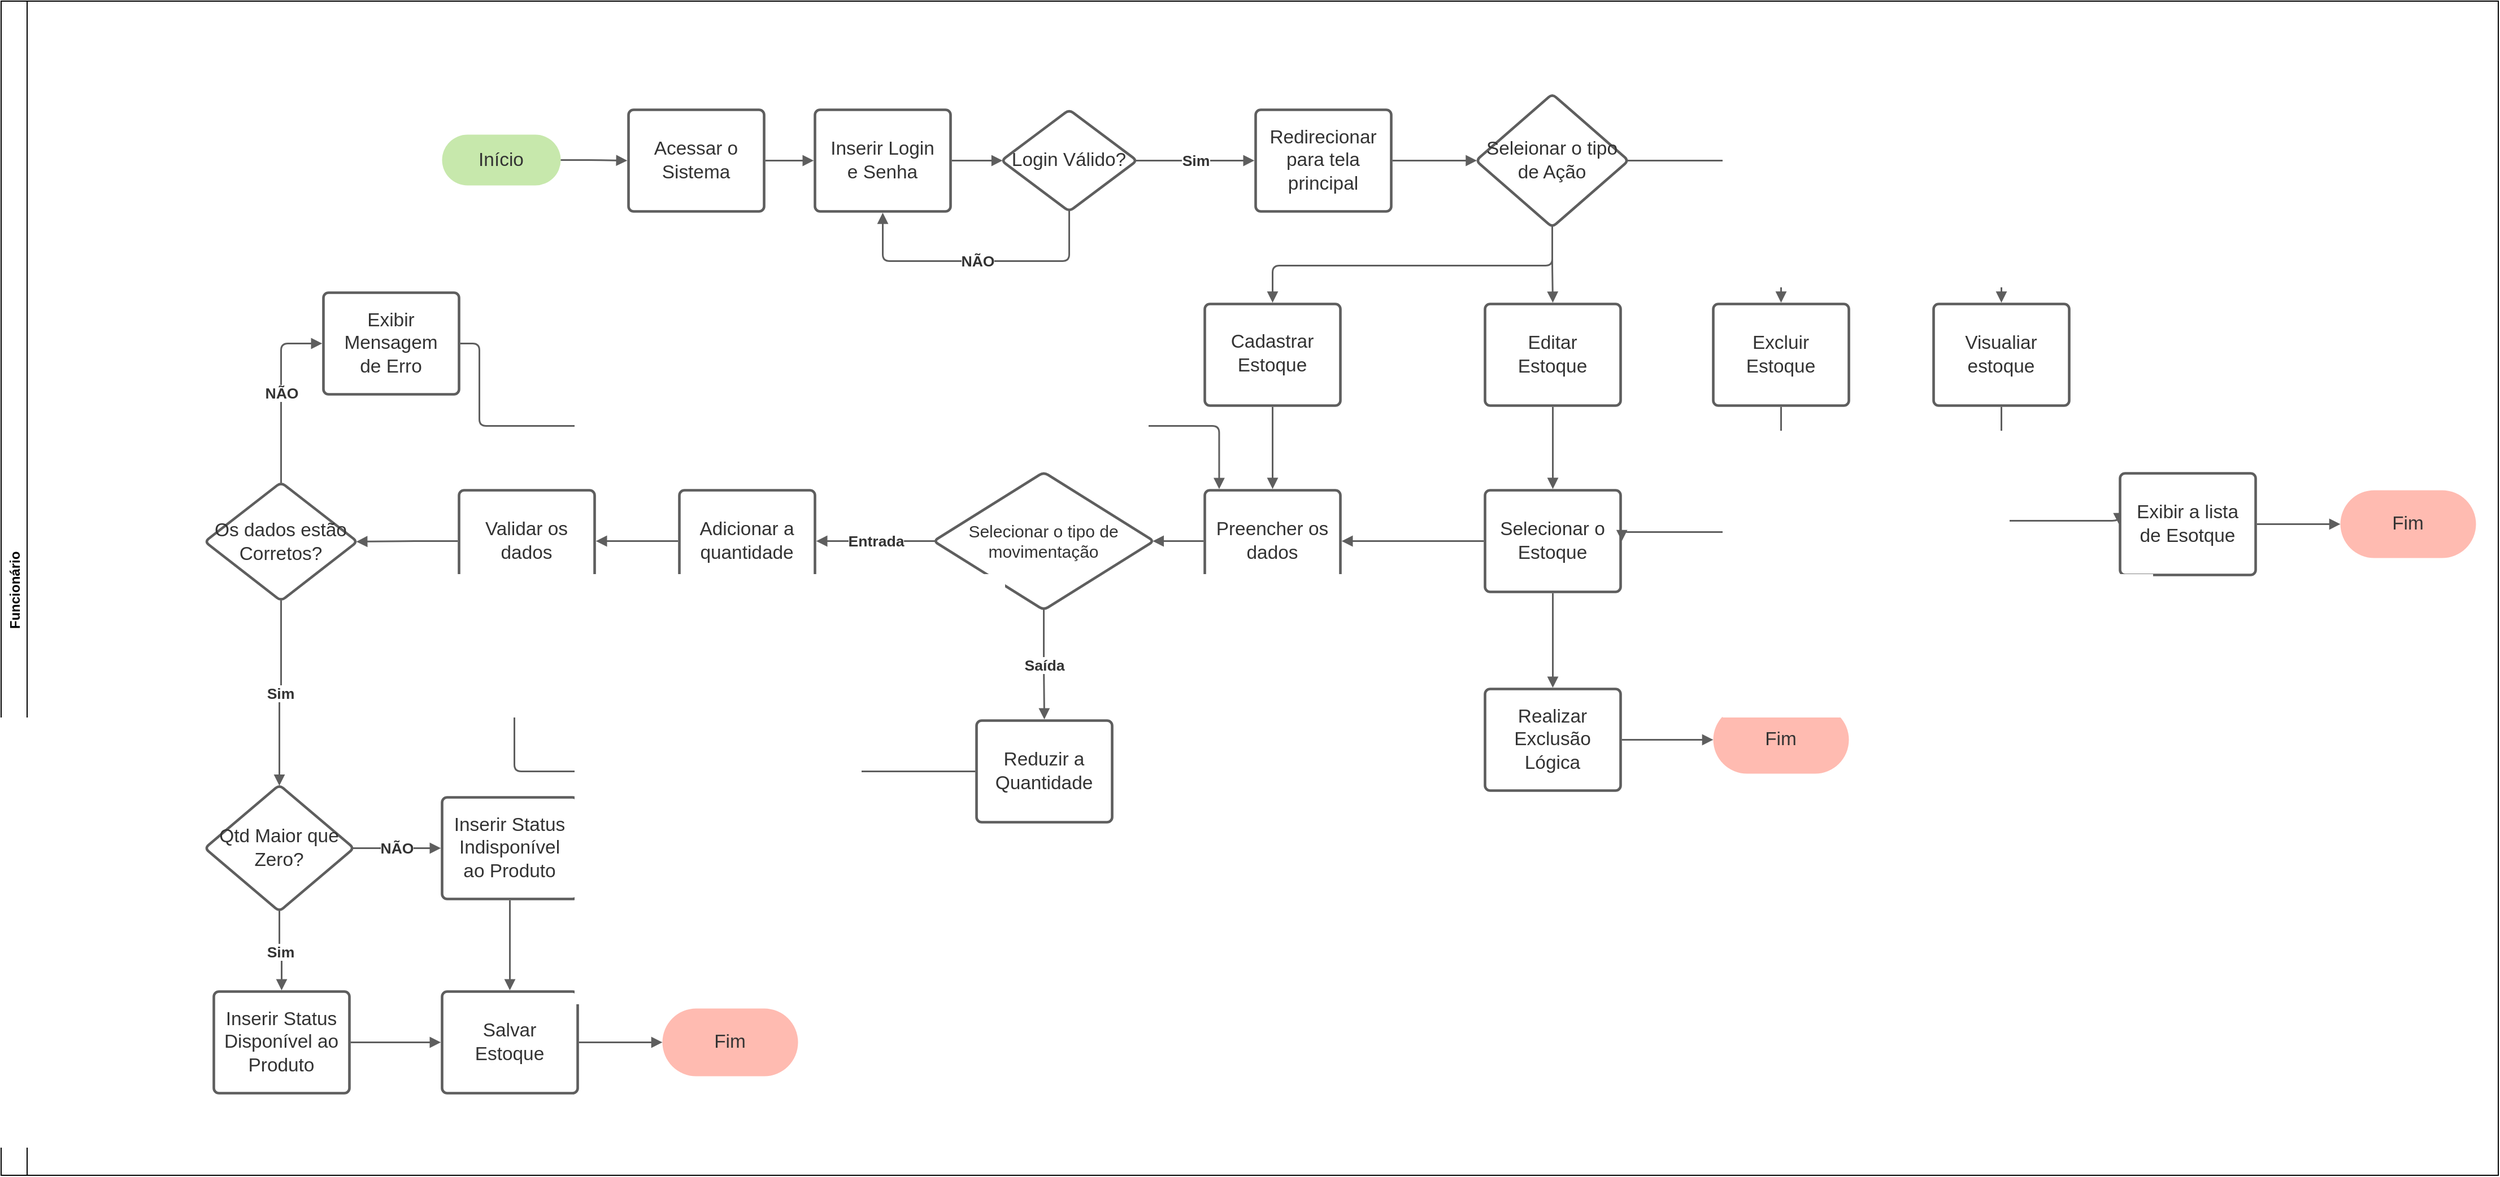 <mxfile version="14.9.2" type="device"><diagram id="-V2VCmPniAfhCXOUfl4t" name="Page-1"><mxGraphModel dx="2764" dy="1590" grid="1" gridSize="10" guides="1" tooltips="1" connect="1" arrows="1" fold="1" page="1" pageScale="1" pageWidth="827" pageHeight="1169" math="0" shadow="0"><root><mxCell id="0"/><mxCell id="1" parent="0"/><UserObject label="Início" lucidchartObjectId="eBD9nxHWdaxw" id="1-bFx8_TWo6aKk0I_w4I-1"><mxCell style="html=1;overflow=block;blockSpacing=1;whiteSpace=wrap;rounded=1;arcSize=50;whiteSpace=wrap;fontSize=16.7;fontColor=#333333;spacing=3.8;strokeOpacity=0;fillOpacity=100;fillColor=#c7e8ac;strokeWidth=2.3;" vertex="1" parent="1"><mxGeometry x="560" y="178" width="105" height="45" as="geometry"/></mxCell></UserObject><UserObject label="" lucidchartObjectId="IBD9s9mkQVGM" id="1-bFx8_TWo6aKk0I_w4I-2"><mxCell style="html=1;jettySize=18;whiteSpace=wrap;fontSize=13;strokeColor=#5E5E5E;strokeWidth=1.5;rounded=1;arcSize=12;edgeStyle=orthogonalEdgeStyle;startArrow=none;;endArrow=block;endFill=1;;exitX=1;exitY=0.5;exitPerimeter=0;entryX=-0.009;entryY=0.5;entryPerimeter=0;" edge="1" parent="1" source="1-bFx8_TWo6aKk0I_w4I-1" target="1-bFx8_TWo6aKk0I_w4I-3"><mxGeometry width="100" height="100" relative="1" as="geometry"><Array as="points"/></mxGeometry></mxCell></UserObject><UserObject label="Acessar o Sistema" lucidchartObjectId="JBD9~bKSJpPM" id="1-bFx8_TWo6aKk0I_w4I-3"><mxCell style="html=1;overflow=block;blockSpacing=1;whiteSpace=wrap;;whiteSpace=wrap;fontSize=16.7;fontColor=#333333;spacing=9;strokeColor=#5e5e5e;strokeOpacity=100;rounded=1;absoluteArcSize=1;arcSize=9;strokeWidth=2.3;" vertex="1" parent="1"><mxGeometry x="725" y="156" width="120" height="90" as="geometry"/></mxCell></UserObject><UserObject label="" lucidchartObjectId="0BD9rbS5RxAi" id="1-bFx8_TWo6aKk0I_w4I-4"><mxCell style="html=1;jettySize=18;whiteSpace=wrap;fontSize=13;strokeColor=#5E5E5E;strokeWidth=1.5;rounded=1;arcSize=12;edgeStyle=orthogonalEdgeStyle;startArrow=none;;endArrow=block;endFill=1;;exitX=1.009;exitY=0.5;exitPerimeter=0;entryX=-0.009;entryY=0.5;entryPerimeter=0;" edge="1" parent="1" source="1-bFx8_TWo6aKk0I_w4I-3" target="1-bFx8_TWo6aKk0I_w4I-5"><mxGeometry width="100" height="100" relative="1" as="geometry"><Array as="points"/></mxGeometry></mxCell></UserObject><UserObject label="Inserir Login e Senha" lucidchartObjectId="2BD9k-Qs81K." id="1-bFx8_TWo6aKk0I_w4I-5"><mxCell style="html=1;overflow=block;blockSpacing=1;whiteSpace=wrap;;whiteSpace=wrap;fontSize=16.7;fontColor=#333333;spacing=9;strokeColor=#5e5e5e;strokeOpacity=100;rounded=1;absoluteArcSize=1;arcSize=9;strokeWidth=2.3;" vertex="1" parent="1"><mxGeometry x="890" y="156" width="120" height="90" as="geometry"/></mxCell></UserObject><UserObject label="" lucidchartObjectId="mCD9Ar9ai4mL" id="1-bFx8_TWo6aKk0I_w4I-6"><mxCell style="html=1;jettySize=18;whiteSpace=wrap;fontSize=13;strokeColor=#5E5E5E;strokeWidth=1.5;rounded=1;arcSize=12;edgeStyle=orthogonalEdgeStyle;startArrow=none;;endArrow=block;endFill=1;;exitX=1.009;exitY=0.5;exitPerimeter=0;entryX=0.009;entryY=0.5;entryPerimeter=0;" edge="1" parent="1" source="1-bFx8_TWo6aKk0I_w4I-5" target="1-bFx8_TWo6aKk0I_w4I-7"><mxGeometry width="100" height="100" relative="1" as="geometry"><Array as="points"/></mxGeometry></mxCell></UserObject><UserObject label="Login Válido?" lucidchartObjectId="nCD9h9JYfCqS" id="1-bFx8_TWo6aKk0I_w4I-7"><mxCell style="html=1;overflow=block;blockSpacing=1;whiteSpace=wrap;rhombus;whiteSpace=wrap;fontSize=16.7;fontColor=#333333;spacing=3.8;strokeColor=#5e5e5e;strokeOpacity=100;rounded=1;absoluteArcSize=1;arcSize=9;strokeWidth=2.3;" vertex="1" parent="1"><mxGeometry x="1055" y="156" width="120" height="90" as="geometry"/></mxCell></UserObject><UserObject label="" lucidchartObjectId="CCD9n1JZ03L5" id="1-bFx8_TWo6aKk0I_w4I-8"><mxCell style="html=1;jettySize=18;whiteSpace=wrap;fontSize=13.3;fontColor=#333333;fontStyle=1;strokeColor=#5E5E5E;strokeWidth=1.5;rounded=1;arcSize=12;edgeStyle=orthogonalEdgeStyle;startArrow=none;;endArrow=block;endFill=1;;exitX=0.991;exitY=0.5;exitPerimeter=0;entryX=-0.009;entryY=0.5;entryPerimeter=0;" edge="1" parent="1" source="1-bFx8_TWo6aKk0I_w4I-7" target="1-bFx8_TWo6aKk0I_w4I-10"><mxGeometry width="100" height="100" relative="1" as="geometry"><Array as="points"/></mxGeometry></mxCell></UserObject><mxCell id="1-bFx8_TWo6aKk0I_w4I-9" value="Sim" style="text;html=1;resizable=0;labelBackgroundColor=#ffffff;align=center;verticalAlign=middle;fontStyle=1;fontColor=#333333;;fontSize=13.3;" vertex="1" parent="1-bFx8_TWo6aKk0I_w4I-8"><mxGeometry relative="1" as="geometry"/></mxCell><UserObject label="Redirecionar para tela principal" lucidchartObjectId="DCD9h_2WUOa9" id="1-bFx8_TWo6aKk0I_w4I-10"><mxCell style="html=1;overflow=block;blockSpacing=1;whiteSpace=wrap;;whiteSpace=wrap;fontSize=16.7;fontColor=#333333;spacing=9;strokeColor=#5e5e5e;strokeOpacity=100;rounded=1;absoluteArcSize=1;arcSize=9;strokeWidth=2.3;" vertex="1" parent="1"><mxGeometry x="1280" y="156" width="120" height="90" as="geometry"/></mxCell></UserObject><UserObject label="" lucidchartObjectId="_CD9J6lRfIB_" id="1-bFx8_TWo6aKk0I_w4I-11"><mxCell style="html=1;jettySize=18;whiteSpace=wrap;fontSize=13.3;fontColor=#333333;fontStyle=1;strokeColor=#5E5E5E;strokeWidth=1.5;rounded=1;arcSize=12;edgeStyle=orthogonalEdgeStyle;startArrow=none;;endArrow=block;endFill=1;;exitX=0.5;exitY=0.994;exitPerimeter=0;entryX=0.5;entryY=1.013;entryPerimeter=0;" edge="1" parent="1" source="1-bFx8_TWo6aKk0I_w4I-7" target="1-bFx8_TWo6aKk0I_w4I-5"><mxGeometry width="100" height="100" relative="1" as="geometry"><Array as="points"><mxPoint x="1115" y="290"/><mxPoint x="950" y="290"/></Array></mxGeometry></mxCell></UserObject><mxCell id="1-bFx8_TWo6aKk0I_w4I-12" value="NÃO" style="text;html=1;resizable=0;labelBackgroundColor=#ffffff;align=center;verticalAlign=middle;fontStyle=1;fontColor=#333333;;fontSize=13.3;" vertex="1" parent="1-bFx8_TWo6aKk0I_w4I-11"><mxGeometry relative="1" as="geometry"/></mxCell><UserObject label="" lucidchartObjectId="FDD9yMU7Iulz" id="1-bFx8_TWo6aKk0I_w4I-13"><mxCell style="html=1;jettySize=18;whiteSpace=wrap;fontSize=13;strokeColor=#5E5E5E;strokeWidth=1.5;rounded=1;arcSize=12;edgeStyle=orthogonalEdgeStyle;startArrow=none;;endArrow=block;endFill=1;;exitX=1.009;exitY=0.5;exitPerimeter=0;entryX=0.006;entryY=0.5;entryPerimeter=0;" edge="1" parent="1" source="1-bFx8_TWo6aKk0I_w4I-10" target="1-bFx8_TWo6aKk0I_w4I-14"><mxGeometry width="100" height="100" relative="1" as="geometry"><Array as="points"/></mxGeometry></mxCell></UserObject><UserObject label="Seleionar o tipo de Ação" lucidchartObjectId=".DD9.hGMOwrg" id="1-bFx8_TWo6aKk0I_w4I-14"><mxCell style="html=1;overflow=block;blockSpacing=1;whiteSpace=wrap;rhombus;whiteSpace=wrap;fontSize=16.7;fontColor=#333333;spacing=3.8;strokeColor=#5e5e5e;strokeOpacity=100;rounded=1;absoluteArcSize=1;arcSize=9;strokeWidth=2.3;" vertex="1" parent="1"><mxGeometry x="1475" y="142" width="135" height="118" as="geometry"/></mxCell></UserObject><UserObject label="&lt;div style=&quot;display: flex; justify-content: center; text-align: center; align-items: baseline; font-size: 0; line-height: 1.25;margin-top: -2px;&quot;&gt;&lt;span&gt;&lt;span style=&quot;font-size:16.7px;color:#333333;&quot;&gt;Cadastrar &lt;/span&gt;&lt;span style=&quot;font-size:16px;color:#000000;&quot;&gt; &lt;/span&gt;&lt;span style=&quot;font-size:16.7px;color:#333333;&quot;&gt;Estoque&lt;/span&gt;&lt;/span&gt;&lt;/div&gt;" lucidchartObjectId="_cE9LA5Cm.De" id="1-bFx8_TWo6aKk0I_w4I-15"><mxCell style="html=1;overflow=block;blockSpacing=1;whiteSpace=wrap;;whiteSpace=wrap;fontSize=13;spacing=9;strokeColor=#5e5e5e;strokeOpacity=100;rounded=1;absoluteArcSize=1;arcSize=9;strokeWidth=2.3;" vertex="1" parent="1"><mxGeometry x="1235" y="328" width="120" height="90" as="geometry"/></mxCell></UserObject><UserObject label="Editar Estoque" lucidchartObjectId="wdE9gpOYXWPl" id="1-bFx8_TWo6aKk0I_w4I-16"><mxCell style="html=1;overflow=block;blockSpacing=1;whiteSpace=wrap;;whiteSpace=wrap;fontSize=16.7;fontColor=#333333;spacing=9;strokeColor=#5e5e5e;strokeOpacity=100;rounded=1;absoluteArcSize=1;arcSize=9;strokeWidth=2.3;" vertex="1" parent="1"><mxGeometry x="1483" y="328" width="120" height="90" as="geometry"/></mxCell></UserObject><UserObject label="Excluir Estoque" lucidchartObjectId="GdE9B-HDC~Tx" id="1-bFx8_TWo6aKk0I_w4I-17"><mxCell style="html=1;overflow=block;blockSpacing=1;whiteSpace=wrap;;whiteSpace=wrap;fontSize=16.7;fontColor=#333333;spacing=9;strokeColor=#5e5e5e;strokeOpacity=100;rounded=1;absoluteArcSize=1;arcSize=9;strokeWidth=2.3;" vertex="1" parent="1"><mxGeometry x="1685" y="328" width="120" height="90" as="geometry"/></mxCell></UserObject><UserObject label="Visualiar estoque" lucidchartObjectId="QdE9xJwuecRl" id="1-bFx8_TWo6aKk0I_w4I-18"><mxCell style="html=1;overflow=block;blockSpacing=1;whiteSpace=wrap;;whiteSpace=wrap;fontSize=16.7;fontColor=#333333;spacing=9;strokeColor=#5e5e5e;strokeOpacity=100;rounded=1;absoluteArcSize=1;arcSize=9;strokeWidth=2.3;" vertex="1" parent="1"><mxGeometry x="1880" y="328" width="120" height="90" as="geometry"/></mxCell></UserObject><UserObject label="Preencher os dados" lucidchartObjectId="peE9GdFp~oeQ" id="1-bFx8_TWo6aKk0I_w4I-19"><mxCell style="html=1;overflow=block;blockSpacing=1;whiteSpace=wrap;;whiteSpace=wrap;fontSize=16.7;fontColor=#333333;spacing=9;strokeColor=#5e5e5e;strokeOpacity=100;rounded=1;absoluteArcSize=1;arcSize=9;strokeWidth=2.3;" vertex="1" parent="1"><mxGeometry x="1235" y="493" width="120" height="90" as="geometry"/></mxCell></UserObject><UserObject label="Selecionar o Estoque" lucidchartObjectId="peE9nRNDB9aK" id="1-bFx8_TWo6aKk0I_w4I-20"><mxCell style="html=1;overflow=block;blockSpacing=1;whiteSpace=wrap;;whiteSpace=wrap;fontSize=16.7;fontColor=#333333;spacing=9;strokeColor=#5e5e5e;strokeOpacity=100;rounded=1;absoluteArcSize=1;arcSize=9;strokeWidth=2.3;" vertex="1" parent="1"><mxGeometry x="1483" y="493" width="120" height="90" as="geometry"/></mxCell></UserObject><UserObject label="" lucidchartObjectId="AgE9O~dtfEJJ" id="1-bFx8_TWo6aKk0I_w4I-21"><mxCell style="html=1;jettySize=18;whiteSpace=wrap;fontSize=13;strokeColor=#5E5E5E;strokeWidth=1.5;rounded=1;arcSize=12;edgeStyle=orthogonalEdgeStyle;startArrow=none;;endArrow=block;endFill=1;;exitX=0.5;exitY=1.013;exitPerimeter=0;entryX=0.5;entryY=-0.013;entryPerimeter=0;" edge="1" parent="1" source="1-bFx8_TWo6aKk0I_w4I-15" target="1-bFx8_TWo6aKk0I_w4I-19"><mxGeometry width="100" height="100" relative="1" as="geometry"><Array as="points"/></mxGeometry></mxCell></UserObject><UserObject label="" lucidchartObjectId="qjE9tmbgUm_X" id="1-bFx8_TWo6aKk0I_w4I-22"><mxCell style="html=1;jettySize=18;whiteSpace=wrap;fontSize=13;strokeColor=#5E5E5E;strokeWidth=1.5;rounded=1;arcSize=12;edgeStyle=orthogonalEdgeStyle;startArrow=none;;endArrow=block;endFill=1;;exitX=0.5;exitY=1.013;exitPerimeter=0;entryX=0.5;entryY=-0.013;entryPerimeter=0;" edge="1" parent="1" source="1-bFx8_TWo6aKk0I_w4I-16" target="1-bFx8_TWo6aKk0I_w4I-20"><mxGeometry width="100" height="100" relative="1" as="geometry"><Array as="points"/></mxGeometry></mxCell></UserObject><UserObject label="" lucidchartObjectId="tjE9O-N2u4S-" id="1-bFx8_TWo6aKk0I_w4I-23"><mxCell style="html=1;jettySize=18;whiteSpace=wrap;fontSize=13;strokeColor=#5E5E5E;strokeWidth=1.5;rounded=1;arcSize=12;edgeStyle=orthogonalEdgeStyle;startArrow=none;;endArrow=block;endFill=1;;exitX=-0.009;exitY=0.5;exitPerimeter=0;entryX=1.009;entryY=0.5;entryPerimeter=0;" edge="1" parent="1" source="1-bFx8_TWo6aKk0I_w4I-20" target="1-bFx8_TWo6aKk0I_w4I-19"><mxGeometry width="100" height="100" relative="1" as="geometry"><Array as="points"/></mxGeometry></mxCell></UserObject><UserObject label="" lucidchartObjectId="7kE93Hx_sRrV" id="1-bFx8_TWo6aKk0I_w4I-24"><mxCell style="html=1;jettySize=18;whiteSpace=wrap;fontSize=13;strokeColor=#5E5E5E;strokeWidth=1.5;rounded=1;arcSize=12;edgeStyle=orthogonalEdgeStyle;startArrow=none;;endArrow=block;endFill=1;;exitX=0.994;exitY=0.5;exitPerimeter=0;entryX=0.5;entryY=-0.013;entryPerimeter=0;" edge="1" parent="1" source="1-bFx8_TWo6aKk0I_w4I-14" target="1-bFx8_TWo6aKk0I_w4I-17"><mxGeometry width="100" height="100" relative="1" as="geometry"><Array as="points"/></mxGeometry></mxCell></UserObject><UserObject label="" lucidchartObjectId=".kE9wztYvj2n" id="1-bFx8_TWo6aKk0I_w4I-25"><mxCell style="html=1;jettySize=18;whiteSpace=wrap;fontSize=13;strokeColor=#5E5E5E;strokeWidth=1.5;rounded=1;arcSize=12;edgeStyle=orthogonalEdgeStyle;startArrow=none;;endArrow=block;endFill=1;;exitX=0.5;exitY=0.994;exitPerimeter=0;entryX=0.5;entryY=-0.013;entryPerimeter=0;" edge="1" parent="1" source="1-bFx8_TWo6aKk0I_w4I-14" target="1-bFx8_TWo6aKk0I_w4I-16"><mxGeometry width="100" height="100" relative="1" as="geometry"><Array as="points"/></mxGeometry></mxCell></UserObject><UserObject label="" lucidchartObjectId="elE9yzl~hzAK" id="1-bFx8_TWo6aKk0I_w4I-26"><mxCell style="html=1;jettySize=18;whiteSpace=wrap;fontSize=13;strokeColor=#5E5E5E;strokeWidth=1.5;rounded=1;arcSize=12;edgeStyle=orthogonalEdgeStyle;startArrow=none;;endArrow=block;endFill=1;;exitX=0.5;exitY=0.994;exitPerimeter=0;entryX=0.5;entryY=-0.013;entryPerimeter=0;" edge="1" parent="1" source="1-bFx8_TWo6aKk0I_w4I-14" target="1-bFx8_TWo6aKk0I_w4I-15"><mxGeometry width="100" height="100" relative="1" as="geometry"><Array as="points"/></mxGeometry></mxCell></UserObject><UserObject label="" lucidchartObjectId="NlE9IN4S2MBB" id="1-bFx8_TWo6aKk0I_w4I-27"><mxCell style="html=1;jettySize=18;whiteSpace=wrap;fontSize=13;strokeColor=#5E5E5E;strokeWidth=1.5;rounded=1;arcSize=12;edgeStyle=orthogonalEdgeStyle;startArrow=none;;endArrow=block;endFill=1;;exitX=0.994;exitY=0.5;exitPerimeter=0;entryX=0.5;entryY=-0.013;entryPerimeter=0;" edge="1" parent="1" source="1-bFx8_TWo6aKk0I_w4I-14" target="1-bFx8_TWo6aKk0I_w4I-18"><mxGeometry width="100" height="100" relative="1" as="geometry"><Array as="points"/></mxGeometry></mxCell></UserObject><UserObject label="" lucidchartObjectId="7mE9uViN7ngB" id="1-bFx8_TWo6aKk0I_w4I-28"><mxCell style="html=1;jettySize=18;whiteSpace=wrap;fontSize=13;strokeColor=#5E5E5E;strokeWidth=1.5;rounded=1;arcSize=12;edgeStyle=orthogonalEdgeStyle;startArrow=none;;endArrow=block;endFill=1;;exitX=0.5;exitY=1.013;exitPerimeter=0;entryX=-0.009;entryY=0.5;entryPerimeter=0;" edge="1" parent="1" source="1-bFx8_TWo6aKk0I_w4I-18" target="1-bFx8_TWo6aKk0I_w4I-29"><mxGeometry width="100" height="100" relative="1" as="geometry"><Array as="points"><mxPoint x="1940" y="520"/><mxPoint x="2044" y="520"/></Array></mxGeometry></mxCell></UserObject><UserObject label="Exibir a lista de Esotque" lucidchartObjectId="cnE9Qd7heDN0" id="1-bFx8_TWo6aKk0I_w4I-29"><mxCell style="html=1;overflow=block;blockSpacing=1;whiteSpace=wrap;;whiteSpace=wrap;fontSize=16.7;fontColor=#333333;spacing=9;strokeColor=#5e5e5e;strokeOpacity=100;rounded=1;absoluteArcSize=1;arcSize=9;strokeWidth=2.3;" vertex="1" parent="1"><mxGeometry x="2045" y="478" width="120" height="90" as="geometry"/></mxCell></UserObject><UserObject label="" lucidchartObjectId="nnE97rwuPX7f" id="1-bFx8_TWo6aKk0I_w4I-30"><mxCell style="html=1;jettySize=18;whiteSpace=wrap;fontSize=13;strokeColor=#5E5E5E;strokeWidth=1.5;rounded=1;arcSize=12;edgeStyle=orthogonalEdgeStyle;startArrow=none;;endArrow=block;endFill=1;;exitX=1.009;exitY=0.5;exitPerimeter=0;entryX=0;entryY=0.5;entryPerimeter=0;" edge="1" parent="1" source="1-bFx8_TWo6aKk0I_w4I-29" target="1-bFx8_TWo6aKk0I_w4I-31"><mxGeometry width="100" height="100" relative="1" as="geometry"><Array as="points"/></mxGeometry></mxCell></UserObject><UserObject label="Fim" lucidchartObjectId="onE9JPa-RLH~" id="1-bFx8_TWo6aKk0I_w4I-31"><mxCell style="html=1;overflow=block;blockSpacing=1;whiteSpace=wrap;rounded=1;arcSize=50;whiteSpace=wrap;fontSize=16.7;fontColor=#333333;spacing=3.8;strokeOpacity=0;fillOpacity=100;fillColor=#ffbbb1;strokeWidth=2.3;" vertex="1" parent="1"><mxGeometry x="2240" y="493" width="120" height="60" as="geometry"/></mxCell></UserObject><UserObject label="" lucidchartObjectId="kGE992GxJcfP" id="1-bFx8_TWo6aKk0I_w4I-32"><mxCell style="html=1;jettySize=18;whiteSpace=wrap;fontSize=13;strokeColor=#5E5E5E;strokeWidth=1.5;rounded=1;arcSize=12;edgeStyle=orthogonalEdgeStyle;startArrow=none;;endArrow=block;endFill=1;;exitX=0.5;exitY=1.013;exitPerimeter=0;entryX=1.009;entryY=0.5;entryPerimeter=0;" edge="1" parent="1" source="1-bFx8_TWo6aKk0I_w4I-17" target="1-bFx8_TWo6aKk0I_w4I-20"><mxGeometry width="100" height="100" relative="1" as="geometry"><Array as="points"><mxPoint x="1745" y="530"/><mxPoint x="1604" y="530"/></Array></mxGeometry></mxCell></UserObject><UserObject label="" lucidchartObjectId="tGE9s-xhLAlf" id="1-bFx8_TWo6aKk0I_w4I-33"><mxCell style="html=1;jettySize=18;whiteSpace=wrap;fontSize=13;strokeColor=#5E5E5E;strokeWidth=1.5;rounded=1;arcSize=12;edgeStyle=orthogonalEdgeStyle;startArrow=none;;endArrow=block;endFill=1;;exitX=0.5;exitY=1.013;exitPerimeter=0;entryX=0.5;entryY=-0.012;entryPerimeter=0;" edge="1" parent="1" source="1-bFx8_TWo6aKk0I_w4I-20" target="1-bFx8_TWo6aKk0I_w4I-34"><mxGeometry width="100" height="100" relative="1" as="geometry"><Array as="points"/></mxGeometry></mxCell></UserObject><UserObject label="Realizar Exclusão Lógica" lucidchartObjectId="uGE9sDooaELI" id="1-bFx8_TWo6aKk0I_w4I-34"><mxCell style="html=1;overflow=block;blockSpacing=1;whiteSpace=wrap;;whiteSpace=wrap;fontSize=16.7;fontColor=#333333;spacing=9;strokeColor=#5e5e5e;strokeOpacity=100;rounded=1;absoluteArcSize=1;arcSize=9;strokeWidth=2.3;" vertex="1" parent="1"><mxGeometry x="1483" y="669" width="120" height="90" as="geometry"/></mxCell></UserObject><UserObject label="" lucidchartObjectId="bKE9PkLSt2p6" id="1-bFx8_TWo6aKk0I_w4I-35"><mxCell style="html=1;jettySize=18;whiteSpace=wrap;fontSize=13;strokeColor=#5E5E5E;strokeWidth=1.5;rounded=1;arcSize=12;edgeStyle=orthogonalEdgeStyle;startArrow=none;;endArrow=block;endFill=1;;exitX=-0.009;exitY=0.5;exitPerimeter=0;entryX=0.994;entryY=0.5;entryPerimeter=0;" edge="1" parent="1" source="1-bFx8_TWo6aKk0I_w4I-19" target="1-bFx8_TWo6aKk0I_w4I-36"><mxGeometry width="100" height="100" relative="1" as="geometry"><Array as="points"/></mxGeometry></mxCell></UserObject><UserObject label="Selecionar o tipo de movimentação" lucidchartObjectId="cKE9RilMrgYL" id="1-bFx8_TWo6aKk0I_w4I-36"><mxCell style="html=1;overflow=block;blockSpacing=1;whiteSpace=wrap;rhombus;whiteSpace=wrap;fontSize=15;fontColor=#333333;spacing=3.8;strokeColor=#5e5e5e;strokeOpacity=100;rounded=1;absoluteArcSize=1;arcSize=9;strokeWidth=2.3;" vertex="1" parent="1"><mxGeometry x="995" y="477" width="195" height="122" as="geometry"/></mxCell></UserObject><UserObject label="" lucidchartObjectId="BKE9r46TCvSy" id="1-bFx8_TWo6aKk0I_w4I-37"><mxCell style="html=1;jettySize=18;whiteSpace=wrap;fontSize=13.3;fontColor=#333333;fontStyle=1;strokeColor=#5E5E5E;strokeWidth=1.5;rounded=1;arcSize=12;edgeStyle=orthogonalEdgeStyle;startArrow=none;;endArrow=block;endFill=1;;exitX=0.006;exitY=0.5;exitPerimeter=0;entryX=1.009;entryY=0.5;entryPerimeter=0;" edge="1" parent="1" source="1-bFx8_TWo6aKk0I_w4I-36" target="1-bFx8_TWo6aKk0I_w4I-39"><mxGeometry width="100" height="100" relative="1" as="geometry"><Array as="points"/></mxGeometry></mxCell></UserObject><mxCell id="1-bFx8_TWo6aKk0I_w4I-38" value="Entrada" style="text;html=1;resizable=0;labelBackgroundColor=#ffffff;align=center;verticalAlign=middle;fontStyle=1;fontColor=#333333;;fontSize=13.3;" vertex="1" parent="1-bFx8_TWo6aKk0I_w4I-37"><mxGeometry relative="1" as="geometry"/></mxCell><UserObject label="Adicionar a quantidade" lucidchartObjectId="DKE9zvDG8KPD" id="1-bFx8_TWo6aKk0I_w4I-39"><mxCell style="html=1;overflow=block;blockSpacing=1;whiteSpace=wrap;;whiteSpace=wrap;fontSize=16.7;fontColor=#333333;spacing=9;strokeColor=#5e5e5e;strokeOpacity=100;rounded=1;absoluteArcSize=1;arcSize=9;strokeWidth=2.3;" vertex="1" parent="1"><mxGeometry x="770" y="493" width="120" height="90" as="geometry"/></mxCell></UserObject><UserObject label="" lucidchartObjectId="nLE9AxyZSvr9" id="1-bFx8_TWo6aKk0I_w4I-40"><mxCell style="html=1;jettySize=18;whiteSpace=wrap;fontSize=13;strokeColor=#5E5E5E;strokeWidth=1.5;rounded=1;arcSize=12;edgeStyle=orthogonalEdgeStyle;startArrow=none;;endArrow=block;endFill=1;;exitX=-0.009;exitY=0.5;exitPerimeter=0;entryX=1.009;entryY=0.5;entryPerimeter=0;" edge="1" parent="1" source="1-bFx8_TWo6aKk0I_w4I-39" target="1-bFx8_TWo6aKk0I_w4I-41"><mxGeometry width="100" height="100" relative="1" as="geometry"><Array as="points"/></mxGeometry></mxCell></UserObject><UserObject label="Validar os dados" lucidchartObjectId="oLE9z9mHiF1n" id="1-bFx8_TWo6aKk0I_w4I-41"><mxCell style="html=1;overflow=block;blockSpacing=1;whiteSpace=wrap;;whiteSpace=wrap;fontSize=16.7;fontColor=#333333;spacing=9;strokeColor=#5e5e5e;strokeOpacity=100;rounded=1;absoluteArcSize=1;arcSize=9;strokeWidth=2.3;" vertex="1" parent="1"><mxGeometry x="575" y="493" width="120" height="90" as="geometry"/></mxCell></UserObject><UserObject label="" lucidchartObjectId="2ME9Zi0ohDQC" id="1-bFx8_TWo6aKk0I_w4I-42"><mxCell style="html=1;jettySize=18;whiteSpace=wrap;fontSize=13;strokeColor=#5E5E5E;strokeWidth=1.5;rounded=1;arcSize=12;edgeStyle=orthogonalEdgeStyle;startArrow=none;;endArrow=block;endFill=1;;exitX=-0.009;exitY=0.5;exitPerimeter=0;entryX=0.993;entryY=0.5;entryPerimeter=0;" edge="1" parent="1" source="1-bFx8_TWo6aKk0I_w4I-41" target="1-bFx8_TWo6aKk0I_w4I-43"><mxGeometry width="100" height="100" relative="1" as="geometry"><Array as="points"/></mxGeometry></mxCell></UserObject><UserObject label="Os dados estão Corretos?" lucidchartObjectId="3ME9pYXx.veP" id="1-bFx8_TWo6aKk0I_w4I-43"><mxCell style="html=1;overflow=block;blockSpacing=1;whiteSpace=wrap;rhombus;whiteSpace=wrap;fontSize=16.7;fontColor=#333333;spacing=3.8;strokeColor=#5e5e5e;strokeOpacity=100;rounded=1;absoluteArcSize=1;arcSize=9;strokeWidth=2.3;" vertex="1" parent="1"><mxGeometry x="350" y="486" width="135" height="105" as="geometry"/></mxCell></UserObject><UserObject label="Exibir Mensagem de Erro" lucidchartObjectId="GTE9f.KiCDlG" id="1-bFx8_TWo6aKk0I_w4I-44"><mxCell style="html=1;overflow=block;blockSpacing=1;whiteSpace=wrap;;whiteSpace=wrap;fontSize=16.7;fontColor=#333333;spacing=9;strokeColor=#5e5e5e;strokeOpacity=100;rounded=1;absoluteArcSize=1;arcSize=9;strokeWidth=2.3;" vertex="1" parent="1"><mxGeometry x="455" y="318" width="120" height="90" as="geometry"/></mxCell></UserObject><UserObject label="" lucidchartObjectId="ZUE9k~XY9sOQ" id="1-bFx8_TWo6aKk0I_w4I-45"><mxCell style="html=1;jettySize=18;whiteSpace=wrap;fontSize=13;strokeColor=#5E5E5E;strokeWidth=1.5;rounded=1;arcSize=12;edgeStyle=orthogonalEdgeStyle;startArrow=none;;endArrow=block;endFill=1;;exitX=1.009;exitY=0.5;exitPerimeter=0;entryX=0.106;entryY=-0.012;entryPerimeter=0;" edge="1" parent="1" source="1-bFx8_TWo6aKk0I_w4I-44" target="1-bFx8_TWo6aKk0I_w4I-19"><mxGeometry width="100" height="100" relative="1" as="geometry"><Array as="points"><mxPoint x="593" y="363"/><mxPoint x="593" y="436"/><mxPoint x="1248" y="436"/></Array></mxGeometry></mxCell></UserObject><UserObject label="" lucidchartObjectId="yVE9GPQtibBd" id="1-bFx8_TWo6aKk0I_w4I-46"><mxCell style="html=1;jettySize=18;whiteSpace=wrap;fontSize=13.3;fontColor=#333333;fontStyle=1;strokeColor=#5E5E5E;strokeWidth=1.5;rounded=1;arcSize=12;edgeStyle=orthogonalEdgeStyle;startArrow=none;;endArrow=block;endFill=1;;exitX=0.5;exitY=0.005;exitPerimeter=0;entryX=-0.009;entryY=0.5;entryPerimeter=0;" edge="1" parent="1" source="1-bFx8_TWo6aKk0I_w4I-43" target="1-bFx8_TWo6aKk0I_w4I-44"><mxGeometry width="100" height="100" relative="1" as="geometry"><Array as="points"><mxPoint x="418" y="363"/></Array></mxGeometry></mxCell></UserObject><mxCell id="1-bFx8_TWo6aKk0I_w4I-47" value="NÃO" style="text;html=1;resizable=0;labelBackgroundColor=#ffffff;align=center;verticalAlign=middle;fontStyle=1;fontColor=#333333;;fontSize=13.3;" vertex="1" parent="1-bFx8_TWo6aKk0I_w4I-46"><mxGeometry relative="1" as="geometry"/></mxCell><UserObject label="" lucidchartObjectId="1VE9s3OoQs3a" id="1-bFx8_TWo6aKk0I_w4I-48"><mxCell style="html=1;jettySize=18;whiteSpace=wrap;fontSize=13.3;fontColor=#333333;fontStyle=1;strokeColor=#5E5E5E;strokeWidth=1.5;rounded=1;arcSize=12;edgeStyle=orthogonalEdgeStyle;startArrow=none;;endArrow=block;endFill=1;;exitX=0.5;exitY=0.995;exitPerimeter=0;entryX=0.5;entryY=0.006;entryPerimeter=0;" edge="1" parent="1" source="1-bFx8_TWo6aKk0I_w4I-43" target="1-bFx8_TWo6aKk0I_w4I-50"><mxGeometry width="100" height="100" relative="1" as="geometry"><Array as="points"/></mxGeometry></mxCell></UserObject><mxCell id="1-bFx8_TWo6aKk0I_w4I-49" value="Sim" style="text;html=1;resizable=0;labelBackgroundColor=#ffffff;align=center;verticalAlign=middle;fontStyle=1;fontColor=#333333;;fontSize=13.3;" vertex="1" parent="1-bFx8_TWo6aKk0I_w4I-48"><mxGeometry relative="1" as="geometry"/></mxCell><UserObject label="Inserir Status Disponível ao Produto" lucidchartObjectId="iWE9Hu3BbHGt" id="1-bFx8_TWo6aKk0I_w4I-51"><mxCell style="html=1;overflow=block;blockSpacing=1;whiteSpace=wrap;;whiteSpace=wrap;fontSize=16.7;fontColor=#333333;spacing=9;strokeColor=#5e5e5e;strokeOpacity=100;rounded=1;absoluteArcSize=1;arcSize=9;strokeWidth=2.3;" vertex="1" parent="1"><mxGeometry x="358" y="937" width="120" height="90" as="geometry"/></mxCell></UserObject><UserObject label="" lucidchartObjectId="SWE9kggGiA4W" id="1-bFx8_TWo6aKk0I_w4I-52"><mxCell style="html=1;jettySize=18;whiteSpace=wrap;fontSize=13.3;fontColor=#333333;fontStyle=1;strokeColor=#5E5E5E;strokeWidth=1.5;rounded=1;arcSize=12;edgeStyle=orthogonalEdgeStyle;startArrow=none;;endArrow=block;endFill=1;;exitX=0.5;exitY=0.994;exitPerimeter=0;entryX=0.5;entryY=-0.012;entryPerimeter=0;" edge="1" parent="1" source="1-bFx8_TWo6aKk0I_w4I-50" target="1-bFx8_TWo6aKk0I_w4I-51"><mxGeometry width="100" height="100" relative="1" as="geometry"><Array as="points"/></mxGeometry></mxCell></UserObject><mxCell id="1-bFx8_TWo6aKk0I_w4I-53" value="Sim" style="text;html=1;resizable=0;labelBackgroundColor=#ffffff;align=center;verticalAlign=middle;fontStyle=1;fontColor=#333333;;fontSize=13.3;" vertex="1" parent="1-bFx8_TWo6aKk0I_w4I-52"><mxGeometry relative="1" as="geometry"/></mxCell><UserObject label="" lucidchartObjectId="7WE9TvM4oT_0" id="1-bFx8_TWo6aKk0I_w4I-54"><mxCell style="html=1;jettySize=18;whiteSpace=wrap;fontSize=13;strokeColor=#5E5E5E;strokeWidth=1.5;rounded=1;arcSize=12;edgeStyle=orthogonalEdgeStyle;startArrow=none;;endArrow=block;endFill=1;;exitX=1.009;exitY=0.5;exitPerimeter=0;entryX=-0.009;entryY=0.5;entryPerimeter=0;" edge="1" parent="1" source="1-bFx8_TWo6aKk0I_w4I-51" target="1-bFx8_TWo6aKk0I_w4I-55"><mxGeometry width="100" height="100" relative="1" as="geometry"><Array as="points"/></mxGeometry></mxCell></UserObject><UserObject label="Salvar Estoque" lucidchartObjectId="7WE90RAdt2.W" id="1-bFx8_TWo6aKk0I_w4I-55"><mxCell style="html=1;overflow=block;blockSpacing=1;whiteSpace=wrap;;whiteSpace=wrap;fontSize=16.7;fontColor=#333333;spacing=9;strokeColor=#5e5e5e;strokeOpacity=100;rounded=1;absoluteArcSize=1;arcSize=9;strokeWidth=2.3;" vertex="1" parent="1"><mxGeometry x="560" y="937" width="120" height="90" as="geometry"/></mxCell></UserObject><UserObject label="Fim" lucidchartObjectId="nYE91~1T.KV~" id="1-bFx8_TWo6aKk0I_w4I-56"><mxCell style="html=1;overflow=block;blockSpacing=1;whiteSpace=wrap;rounded=1;arcSize=50;whiteSpace=wrap;fontSize=16.7;fontColor=#333333;spacing=3.8;strokeOpacity=0;fillOpacity=100;fillColor=#ffbbb1;strokeWidth=2.3;" vertex="1" parent="1"><mxGeometry x="755" y="952" width="120" height="60" as="geometry"/></mxCell></UserObject><UserObject label="" lucidchartObjectId="73E9z05mA~gn" id="1-bFx8_TWo6aKk0I_w4I-57"><mxCell style="html=1;jettySize=18;whiteSpace=wrap;fontSize=13;strokeColor=#5E5E5E;strokeWidth=1.5;rounded=1;arcSize=12;edgeStyle=orthogonalEdgeStyle;startArrow=none;;endArrow=block;endFill=1;;exitX=1.009;exitY=0.5;exitPerimeter=0;entryX=0;entryY=0.5;entryPerimeter=0;" edge="1" parent="1" source="1-bFx8_TWo6aKk0I_w4I-34" target="1-bFx8_TWo6aKk0I_w4I-58"><mxGeometry width="100" height="100" relative="1" as="geometry"><Array as="points"/></mxGeometry></mxCell></UserObject><UserObject label="Fim" lucidchartObjectId="83E961cat3rk" id="1-bFx8_TWo6aKk0I_w4I-58"><mxCell style="html=1;overflow=block;blockSpacing=1;whiteSpace=wrap;rounded=1;arcSize=50;whiteSpace=wrap;fontSize=16.7;fontColor=#333333;spacing=3.8;strokeOpacity=0;fillOpacity=100;fillColor=#ffbbb1;strokeWidth=2.3;" vertex="1" parent="1"><mxGeometry x="1685" y="684" width="120" height="60" as="geometry"/></mxCell></UserObject><UserObject label="" lucidchartObjectId="G4E9TyenlcW7" id="1-bFx8_TWo6aKk0I_w4I-59"><mxCell style="html=1;jettySize=18;whiteSpace=wrap;fontSize=13.3;fontColor=#333333;fontStyle=1;strokeColor=#5E5E5E;strokeWidth=1.5;rounded=1;arcSize=12;edgeStyle=orthogonalEdgeStyle;startArrow=none;;endArrow=block;endFill=1;;exitX=0.5;exitY=0.998;exitPerimeter=0;entryX=0.5;entryY=-0.012;entryPerimeter=0;" edge="1" parent="1" source="1-bFx8_TWo6aKk0I_w4I-36" target="1-bFx8_TWo6aKk0I_w4I-61"><mxGeometry width="100" height="100" relative="1" as="geometry"><Array as="points"/></mxGeometry></mxCell></UserObject><mxCell id="1-bFx8_TWo6aKk0I_w4I-60" value="Saída" style="text;html=1;resizable=0;labelBackgroundColor=#ffffff;align=center;verticalAlign=middle;fontStyle=1;fontColor=#333333;;fontSize=13.3;" vertex="1" parent="1-bFx8_TWo6aKk0I_w4I-59"><mxGeometry relative="1" as="geometry"/></mxCell><UserObject label="Reduzir a Quantidade" lucidchartObjectId="H4E9QO.TdCCL" id="1-bFx8_TWo6aKk0I_w4I-61"><mxCell style="html=1;overflow=block;blockSpacing=1;whiteSpace=wrap;;whiteSpace=wrap;fontSize=16.7;fontColor=#333333;spacing=9;strokeColor=#5e5e5e;strokeOpacity=100;rounded=1;absoluteArcSize=1;arcSize=9;strokeWidth=2.3;" vertex="1" parent="1"><mxGeometry x="1033" y="697" width="120" height="90" as="geometry"/></mxCell></UserObject><UserObject label="" lucidchartObjectId="Y4E9U~c87Wha" id="1-bFx8_TWo6aKk0I_w4I-62"><mxCell style="html=1;jettySize=18;whiteSpace=wrap;fontSize=13;strokeColor=#5E5E5E;strokeWidth=1.5;rounded=1;arcSize=12;edgeStyle=orthogonalEdgeStyle;startArrow=none;;endArrow=block;endFill=1;;exitX=-0.009;exitY=0.5;exitPerimeter=0;entryX=0.408;entryY=1.013;entryPerimeter=0;" edge="1" parent="1" source="1-bFx8_TWo6aKk0I_w4I-61" target="1-bFx8_TWo6aKk0I_w4I-41"><mxGeometry width="100" height="100" relative="1" as="geometry"><Array as="points"/></mxGeometry></mxCell></UserObject><UserObject label="" lucidchartObjectId="z5E9._gvXoCR" id="1-bFx8_TWo6aKk0I_w4I-63"><mxCell style="html=1;jettySize=18;whiteSpace=wrap;fontSize=13;strokeColor=#5E5E5E;strokeWidth=1.5;rounded=1;arcSize=12;edgeStyle=orthogonalEdgeStyle;startArrow=none;;endArrow=block;endFill=1;;exitX=1.009;exitY=0.5;exitPerimeter=0;entryX=0;entryY=0.5;entryPerimeter=0;" edge="1" parent="1" source="1-bFx8_TWo6aKk0I_w4I-55" target="1-bFx8_TWo6aKk0I_w4I-56"><mxGeometry width="100" height="100" relative="1" as="geometry"><Array as="points"/></mxGeometry></mxCell></UserObject><UserObject label="" lucidchartObjectId="15E9DT~c4Zc8" id="1-bFx8_TWo6aKk0I_w4I-67"><mxCell style="html=1;jettySize=18;whiteSpace=wrap;fontSize=13;strokeColor=#5E5E5E;strokeWidth=1.5;rounded=1;arcSize=12;edgeStyle=orthogonalEdgeStyle;startArrow=none;;endArrow=block;endFill=1;;exitX=0.5;exitY=1.013;exitPerimeter=0;entryX=0.5;entryY=-0.012;entryPerimeter=0;" edge="1" parent="1" source="1-bFx8_TWo6aKk0I_w4I-66" target="1-bFx8_TWo6aKk0I_w4I-55"><mxGeometry width="100" height="100" relative="1" as="geometry"><Array as="points"/></mxGeometry></mxCell></UserObject><mxCell id="1-bFx8_TWo6aKk0I_w4I-69" value="Funcionário " style="swimlane;horizontal=0;startSize=23;" vertex="1" parent="1"><mxGeometry x="170" y="60" width="2210" height="1040" as="geometry"/></mxCell><UserObject label="Qtd Maior que Zero?" lucidchartObjectId="2VE9_0Os8s~j" id="1-bFx8_TWo6aKk0I_w4I-50"><mxCell style="html=1;overflow=block;blockSpacing=1;whiteSpace=wrap;rhombus;whiteSpace=wrap;fontSize=16.7;fontColor=#333333;spacing=3.8;strokeColor=#5e5e5e;strokeOpacity=100;rounded=1;absoluteArcSize=1;arcSize=9;strokeWidth=2.3;" vertex="1" parent="1-bFx8_TWo6aKk0I_w4I-69"><mxGeometry x="180" y="694" width="132" height="112" as="geometry"/></mxCell></UserObject><UserObject label="Inserir Status  Indisponível ao Produto" lucidchartObjectId="H5E9.jwkv~CT" id="1-bFx8_TWo6aKk0I_w4I-66"><mxCell style="html=1;overflow=block;blockSpacing=1;whiteSpace=wrap;;whiteSpace=wrap;fontSize=16.7;fontColor=#333333;spacing=9;strokeColor=#5e5e5e;strokeOpacity=100;rounded=1;absoluteArcSize=1;arcSize=9;strokeWidth=2.3;" vertex="1" parent="1-bFx8_TWo6aKk0I_w4I-69"><mxGeometry x="390" y="705" width="120" height="90" as="geometry"/></mxCell></UserObject><UserObject label="" lucidchartObjectId="G5E940V_BJZm" id="1-bFx8_TWo6aKk0I_w4I-64"><mxCell style="html=1;jettySize=18;whiteSpace=wrap;fontSize=13.3;fontColor=#333333;fontStyle=1;strokeColor=#5E5E5E;strokeWidth=1.5;rounded=1;arcSize=12;edgeStyle=orthogonalEdgeStyle;startArrow=none;;endArrow=block;endFill=1;;exitX=0.991;exitY=0.5;exitPerimeter=0;entryX=-0.009;entryY=0.5;entryPerimeter=0;" edge="1" parent="1-bFx8_TWo6aKk0I_w4I-69" source="1-bFx8_TWo6aKk0I_w4I-50" target="1-bFx8_TWo6aKk0I_w4I-66"><mxGeometry width="100" height="100" relative="1" as="geometry"><Array as="points"/></mxGeometry></mxCell></UserObject><mxCell id="1-bFx8_TWo6aKk0I_w4I-65" value="NÃO" style="text;html=1;resizable=0;labelBackgroundColor=#ffffff;align=center;verticalAlign=middle;fontStyle=1;fontColor=#333333;;fontSize=13.3;" vertex="1" parent="1-bFx8_TWo6aKk0I_w4I-64"><mxGeometry relative="1" as="geometry"/></mxCell></root></mxGraphModel></diagram></mxfile>